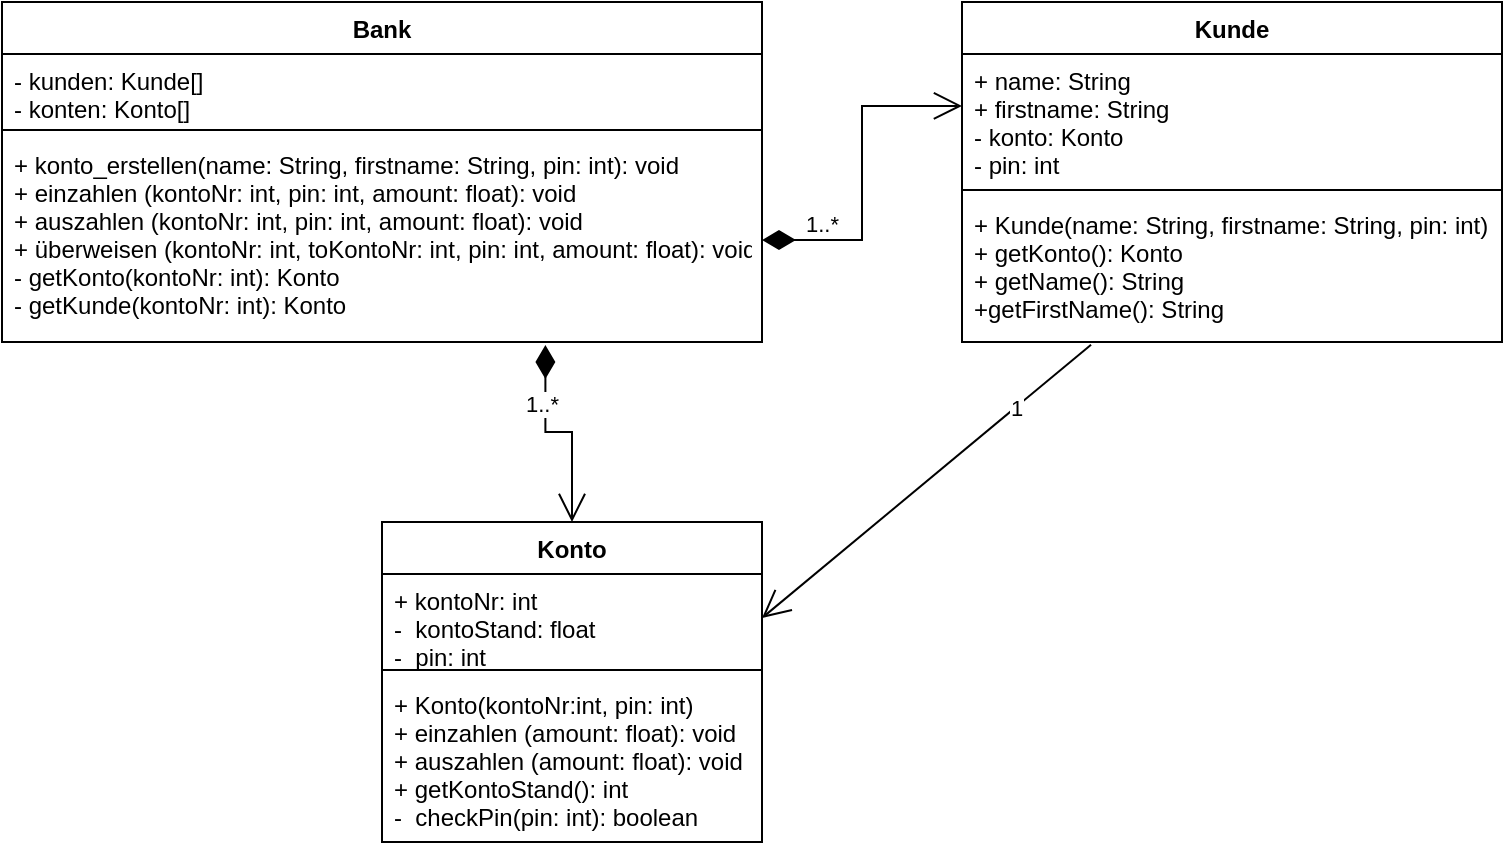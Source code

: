 <mxfile version="17.4.0" type="device"><diagram id="wEhag6lvd2cfObxI4yHH" name="Page-1"><mxGraphModel dx="1422" dy="754" grid="1" gridSize="10" guides="1" tooltips="1" connect="1" arrows="1" fold="1" page="1" pageScale="1" pageWidth="827" pageHeight="1169" math="0" shadow="0"><root><mxCell id="0"/><mxCell id="1" parent="0"/><mxCell id="awCvRMWs6Ezi0XKO_AE9-1" value="Bank" style="swimlane;fontStyle=1;align=center;verticalAlign=top;childLayout=stackLayout;horizontal=1;startSize=26;horizontalStack=0;resizeParent=1;resizeParentMax=0;resizeLast=0;collapsible=1;marginBottom=0;" vertex="1" parent="1"><mxGeometry x="40" y="230" width="380" height="170" as="geometry"><mxRectangle x="320" y="270" width="60" height="26" as="alternateBounds"/></mxGeometry></mxCell><mxCell id="awCvRMWs6Ezi0XKO_AE9-2" value="- kunden: Kunde[]&#10;- konten: Konto[]&#10;&#10;&#10;&#10;" style="text;strokeColor=none;fillColor=none;align=left;verticalAlign=top;spacingLeft=4;spacingRight=4;overflow=hidden;rotatable=0;points=[[0,0.5],[1,0.5]];portConstraint=eastwest;" vertex="1" parent="awCvRMWs6Ezi0XKO_AE9-1"><mxGeometry y="26" width="380" height="34" as="geometry"/></mxCell><mxCell id="awCvRMWs6Ezi0XKO_AE9-3" value="" style="line;strokeWidth=1;fillColor=none;align=left;verticalAlign=middle;spacingTop=-1;spacingLeft=3;spacingRight=3;rotatable=0;labelPosition=right;points=[];portConstraint=eastwest;" vertex="1" parent="awCvRMWs6Ezi0XKO_AE9-1"><mxGeometry y="60" width="380" height="8" as="geometry"/></mxCell><mxCell id="awCvRMWs6Ezi0XKO_AE9-4" value="+ konto_erstellen(name: String, firstname: String, pin: int): void&#10;+ einzahlen (kontoNr: int, pin: int, amount: float): void&#10;+ auszahlen (kontoNr: int, pin: int, amount: float): void&#10;+ überweisen (kontoNr: int, toKontoNr: int, pin: int, amount: float): void&#10;- getKonto(kontoNr: int): Konto&#10;- getKunde(kontoNr: int): Konto" style="text;strokeColor=none;fillColor=none;align=left;verticalAlign=top;spacingLeft=4;spacingRight=4;overflow=hidden;rotatable=0;points=[[0,0.5],[1,0.5]];portConstraint=eastwest;" vertex="1" parent="awCvRMWs6Ezi0XKO_AE9-1"><mxGeometry y="68" width="380" height="102" as="geometry"/></mxCell><mxCell id="awCvRMWs6Ezi0XKO_AE9-5" value="Konto" style="swimlane;fontStyle=1;align=center;verticalAlign=top;childLayout=stackLayout;horizontal=1;startSize=26;horizontalStack=0;resizeParent=1;resizeParentMax=0;resizeLast=0;collapsible=1;marginBottom=0;" vertex="1" parent="1"><mxGeometry x="230" y="490" width="190" height="160" as="geometry"/></mxCell><mxCell id="awCvRMWs6Ezi0XKO_AE9-6" value="+ kontoNr: int&#10;-  kontoStand: float&#10;-  pin: int" style="text;strokeColor=none;fillColor=none;align=left;verticalAlign=top;spacingLeft=4;spacingRight=4;overflow=hidden;rotatable=0;points=[[0,0.5],[1,0.5]];portConstraint=eastwest;" vertex="1" parent="awCvRMWs6Ezi0XKO_AE9-5"><mxGeometry y="26" width="190" height="44" as="geometry"/></mxCell><mxCell id="awCvRMWs6Ezi0XKO_AE9-7" value="" style="line;strokeWidth=1;fillColor=none;align=left;verticalAlign=middle;spacingTop=-1;spacingLeft=3;spacingRight=3;rotatable=0;labelPosition=right;points=[];portConstraint=eastwest;" vertex="1" parent="awCvRMWs6Ezi0XKO_AE9-5"><mxGeometry y="70" width="190" height="8" as="geometry"/></mxCell><mxCell id="awCvRMWs6Ezi0XKO_AE9-8" value="+ Konto(kontoNr:int, pin: int)&#10;+ einzahlen (amount: float): void&#10;+ auszahlen (amount: float): void&#10;+ getKontoStand(): int&#10;-  checkPin(pin: int): boolean" style="text;strokeColor=none;fillColor=none;align=left;verticalAlign=top;spacingLeft=4;spacingRight=4;overflow=hidden;rotatable=0;points=[[0,0.5],[1,0.5]];portConstraint=eastwest;" vertex="1" parent="awCvRMWs6Ezi0XKO_AE9-5"><mxGeometry y="78" width="190" height="82" as="geometry"/></mxCell><mxCell id="awCvRMWs6Ezi0XKO_AE9-9" value="Kunde" style="swimlane;fontStyle=1;align=center;verticalAlign=top;childLayout=stackLayout;horizontal=1;startSize=26;horizontalStack=0;resizeParent=1;resizeParentMax=0;resizeLast=0;collapsible=1;marginBottom=0;" vertex="1" parent="1"><mxGeometry x="520" y="230" width="270" height="170" as="geometry"/></mxCell><mxCell id="awCvRMWs6Ezi0XKO_AE9-10" value="+ name: String&#10;+ firstname: String&#10;-  konto: Konto&#10;- pin: int" style="text;strokeColor=none;fillColor=none;align=left;verticalAlign=top;spacingLeft=4;spacingRight=4;overflow=hidden;rotatable=0;points=[[0,0.5],[1,0.5]];portConstraint=eastwest;" vertex="1" parent="awCvRMWs6Ezi0XKO_AE9-9"><mxGeometry y="26" width="270" height="64" as="geometry"/></mxCell><mxCell id="awCvRMWs6Ezi0XKO_AE9-11" value="" style="line;strokeWidth=1;fillColor=none;align=left;verticalAlign=middle;spacingTop=-1;spacingLeft=3;spacingRight=3;rotatable=0;labelPosition=right;points=[];portConstraint=eastwest;" vertex="1" parent="awCvRMWs6Ezi0XKO_AE9-9"><mxGeometry y="90" width="270" height="8" as="geometry"/></mxCell><mxCell id="awCvRMWs6Ezi0XKO_AE9-12" value="+ Kunde(name: String, firstname: String, pin: int)&#10;+ getKonto(): Konto&#10;+ getName(): String&#10;+getFirstName(): String" style="text;strokeColor=none;fillColor=none;align=left;verticalAlign=top;spacingLeft=4;spacingRight=4;overflow=hidden;rotatable=0;points=[[0,0.5],[1,0.5]];portConstraint=eastwest;" vertex="1" parent="awCvRMWs6Ezi0XKO_AE9-9"><mxGeometry y="98" width="270" height="72" as="geometry"/></mxCell><mxCell id="awCvRMWs6Ezi0XKO_AE9-14" value="1..*" style="endArrow=open;html=1;endSize=12;startArrow=diamondThin;startSize=14;startFill=1;edgeStyle=orthogonalEdgeStyle;align=left;verticalAlign=bottom;rounded=0;entryX=0;entryY=0.406;entryDx=0;entryDy=0;entryPerimeter=0;" edge="1" parent="1" source="awCvRMWs6Ezi0XKO_AE9-4" target="awCvRMWs6Ezi0XKO_AE9-10"><mxGeometry x="-0.76" y="-1" relative="1" as="geometry"><mxPoint x="430" y="430" as="sourcePoint"/><mxPoint x="590" y="430" as="targetPoint"/><mxPoint as="offset"/></mxGeometry></mxCell><mxCell id="awCvRMWs6Ezi0XKO_AE9-15" value="1..*" style="endArrow=open;html=1;endSize=12;startArrow=diamondThin;startSize=14;startFill=1;edgeStyle=orthogonalEdgeStyle;align=left;verticalAlign=bottom;rounded=0;entryX=0.5;entryY=0;entryDx=0;entryDy=0;exitX=0.715;exitY=1.015;exitDx=0;exitDy=0;exitPerimeter=0;" edge="1" parent="1" source="awCvRMWs6Ezi0XKO_AE9-4" target="awCvRMWs6Ezi0XKO_AE9-5"><mxGeometry x="-0.244" y="-12" relative="1" as="geometry"><mxPoint x="430" y="359" as="sourcePoint"/><mxPoint x="530" y="291.984" as="targetPoint"/><mxPoint as="offset"/><Array as="points"><mxPoint x="312" y="445"/><mxPoint x="325" y="445"/></Array></mxGeometry></mxCell><mxCell id="awCvRMWs6Ezi0XKO_AE9-16" value="" style="endArrow=open;endFill=1;endSize=12;html=1;rounded=0;exitX=0.239;exitY=1.019;exitDx=0;exitDy=0;exitPerimeter=0;entryX=1;entryY=0.5;entryDx=0;entryDy=0;" edge="1" parent="1" source="awCvRMWs6Ezi0XKO_AE9-12" target="awCvRMWs6Ezi0XKO_AE9-6"><mxGeometry width="160" relative="1" as="geometry"><mxPoint x="430" y="480" as="sourcePoint"/><mxPoint x="590" y="480" as="targetPoint"/></mxGeometry></mxCell><mxCell id="awCvRMWs6Ezi0XKO_AE9-18" value="1" style="edgeLabel;html=1;align=center;verticalAlign=middle;resizable=0;points=[];" vertex="1" connectable="0" parent="awCvRMWs6Ezi0XKO_AE9-16"><mxGeometry x="-0.537" relative="1" as="geometry"><mxPoint as="offset"/></mxGeometry></mxCell></root></mxGraphModel></diagram></mxfile>